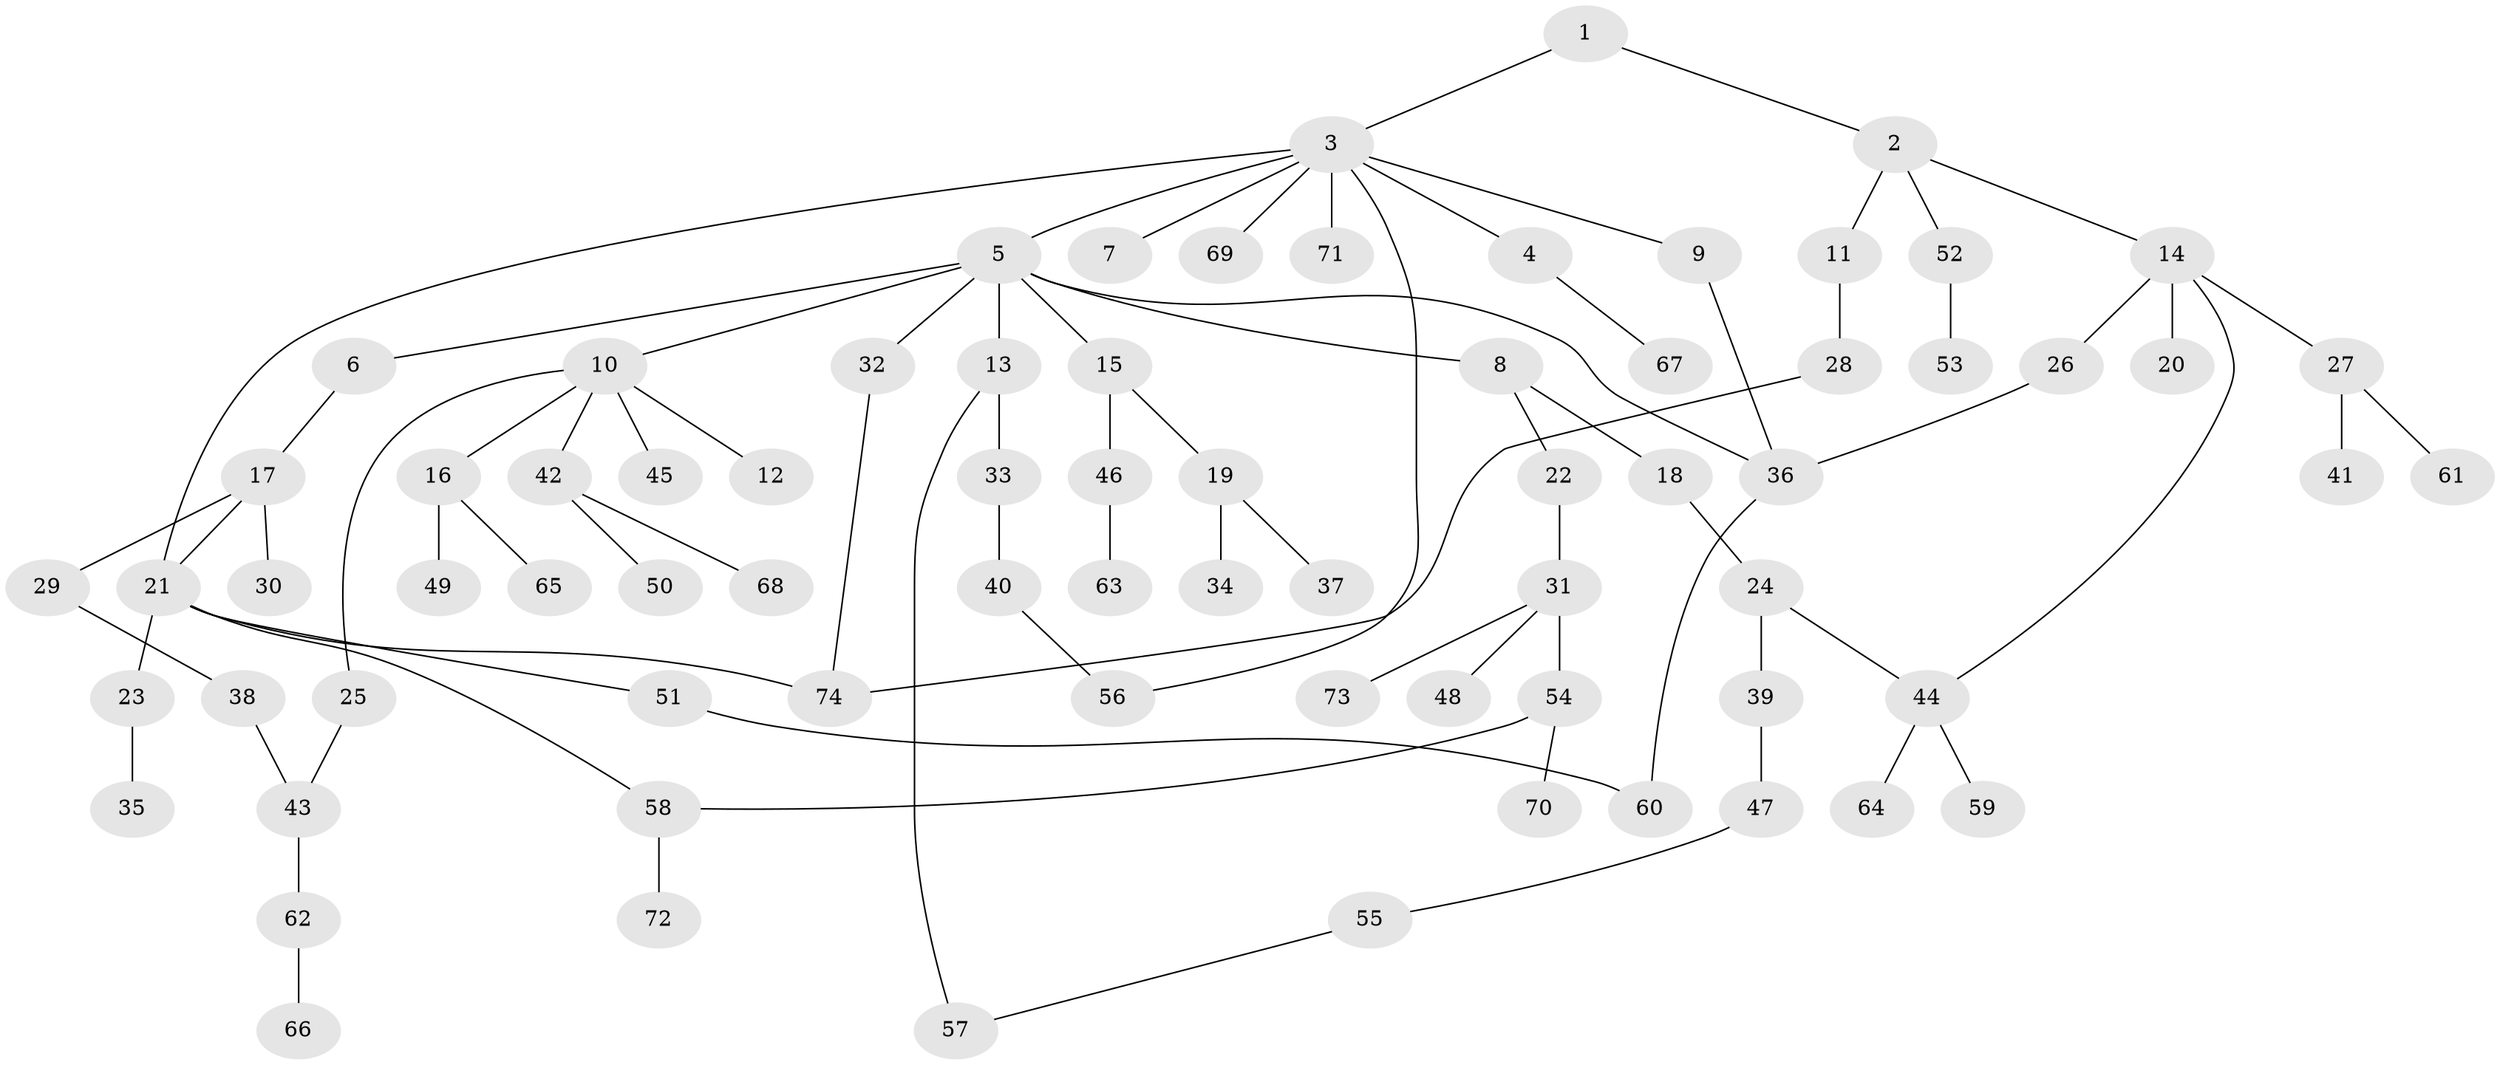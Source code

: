 // coarse degree distribution, {4: 0.08695652173913043, 9: 0.043478260869565216, 1: 0.391304347826087, 7: 0.043478260869565216, 2: 0.30434782608695654, 3: 0.13043478260869565}
// Generated by graph-tools (version 1.1) at 2025/51/02/27/25 19:51:37]
// undirected, 74 vertices, 84 edges
graph export_dot {
graph [start="1"]
  node [color=gray90,style=filled];
  1;
  2;
  3;
  4;
  5;
  6;
  7;
  8;
  9;
  10;
  11;
  12;
  13;
  14;
  15;
  16;
  17;
  18;
  19;
  20;
  21;
  22;
  23;
  24;
  25;
  26;
  27;
  28;
  29;
  30;
  31;
  32;
  33;
  34;
  35;
  36;
  37;
  38;
  39;
  40;
  41;
  42;
  43;
  44;
  45;
  46;
  47;
  48;
  49;
  50;
  51;
  52;
  53;
  54;
  55;
  56;
  57;
  58;
  59;
  60;
  61;
  62;
  63;
  64;
  65;
  66;
  67;
  68;
  69;
  70;
  71;
  72;
  73;
  74;
  1 -- 2;
  1 -- 3;
  2 -- 11;
  2 -- 14;
  2 -- 52;
  3 -- 4;
  3 -- 5;
  3 -- 7;
  3 -- 9;
  3 -- 21;
  3 -- 56;
  3 -- 69;
  3 -- 71;
  4 -- 67;
  5 -- 6;
  5 -- 8;
  5 -- 10;
  5 -- 13;
  5 -- 15;
  5 -- 32;
  5 -- 36;
  6 -- 17;
  8 -- 18;
  8 -- 22;
  9 -- 36;
  10 -- 12;
  10 -- 16;
  10 -- 25;
  10 -- 42;
  10 -- 45;
  11 -- 28;
  13 -- 33;
  13 -- 57;
  14 -- 20;
  14 -- 26;
  14 -- 27;
  14 -- 44;
  15 -- 19;
  15 -- 46;
  16 -- 49;
  16 -- 65;
  17 -- 29;
  17 -- 30;
  17 -- 21;
  18 -- 24;
  19 -- 34;
  19 -- 37;
  21 -- 23;
  21 -- 51;
  21 -- 58;
  21 -- 74;
  22 -- 31;
  23 -- 35;
  24 -- 39;
  24 -- 44;
  25 -- 43;
  26 -- 36;
  27 -- 41;
  27 -- 61;
  28 -- 74;
  29 -- 38;
  31 -- 48;
  31 -- 54;
  31 -- 73;
  32 -- 74;
  33 -- 40;
  36 -- 60;
  38 -- 43;
  39 -- 47;
  40 -- 56;
  42 -- 50;
  42 -- 68;
  43 -- 62;
  44 -- 59;
  44 -- 64;
  46 -- 63;
  47 -- 55;
  51 -- 60;
  52 -- 53;
  54 -- 70;
  54 -- 58;
  55 -- 57;
  58 -- 72;
  62 -- 66;
}
